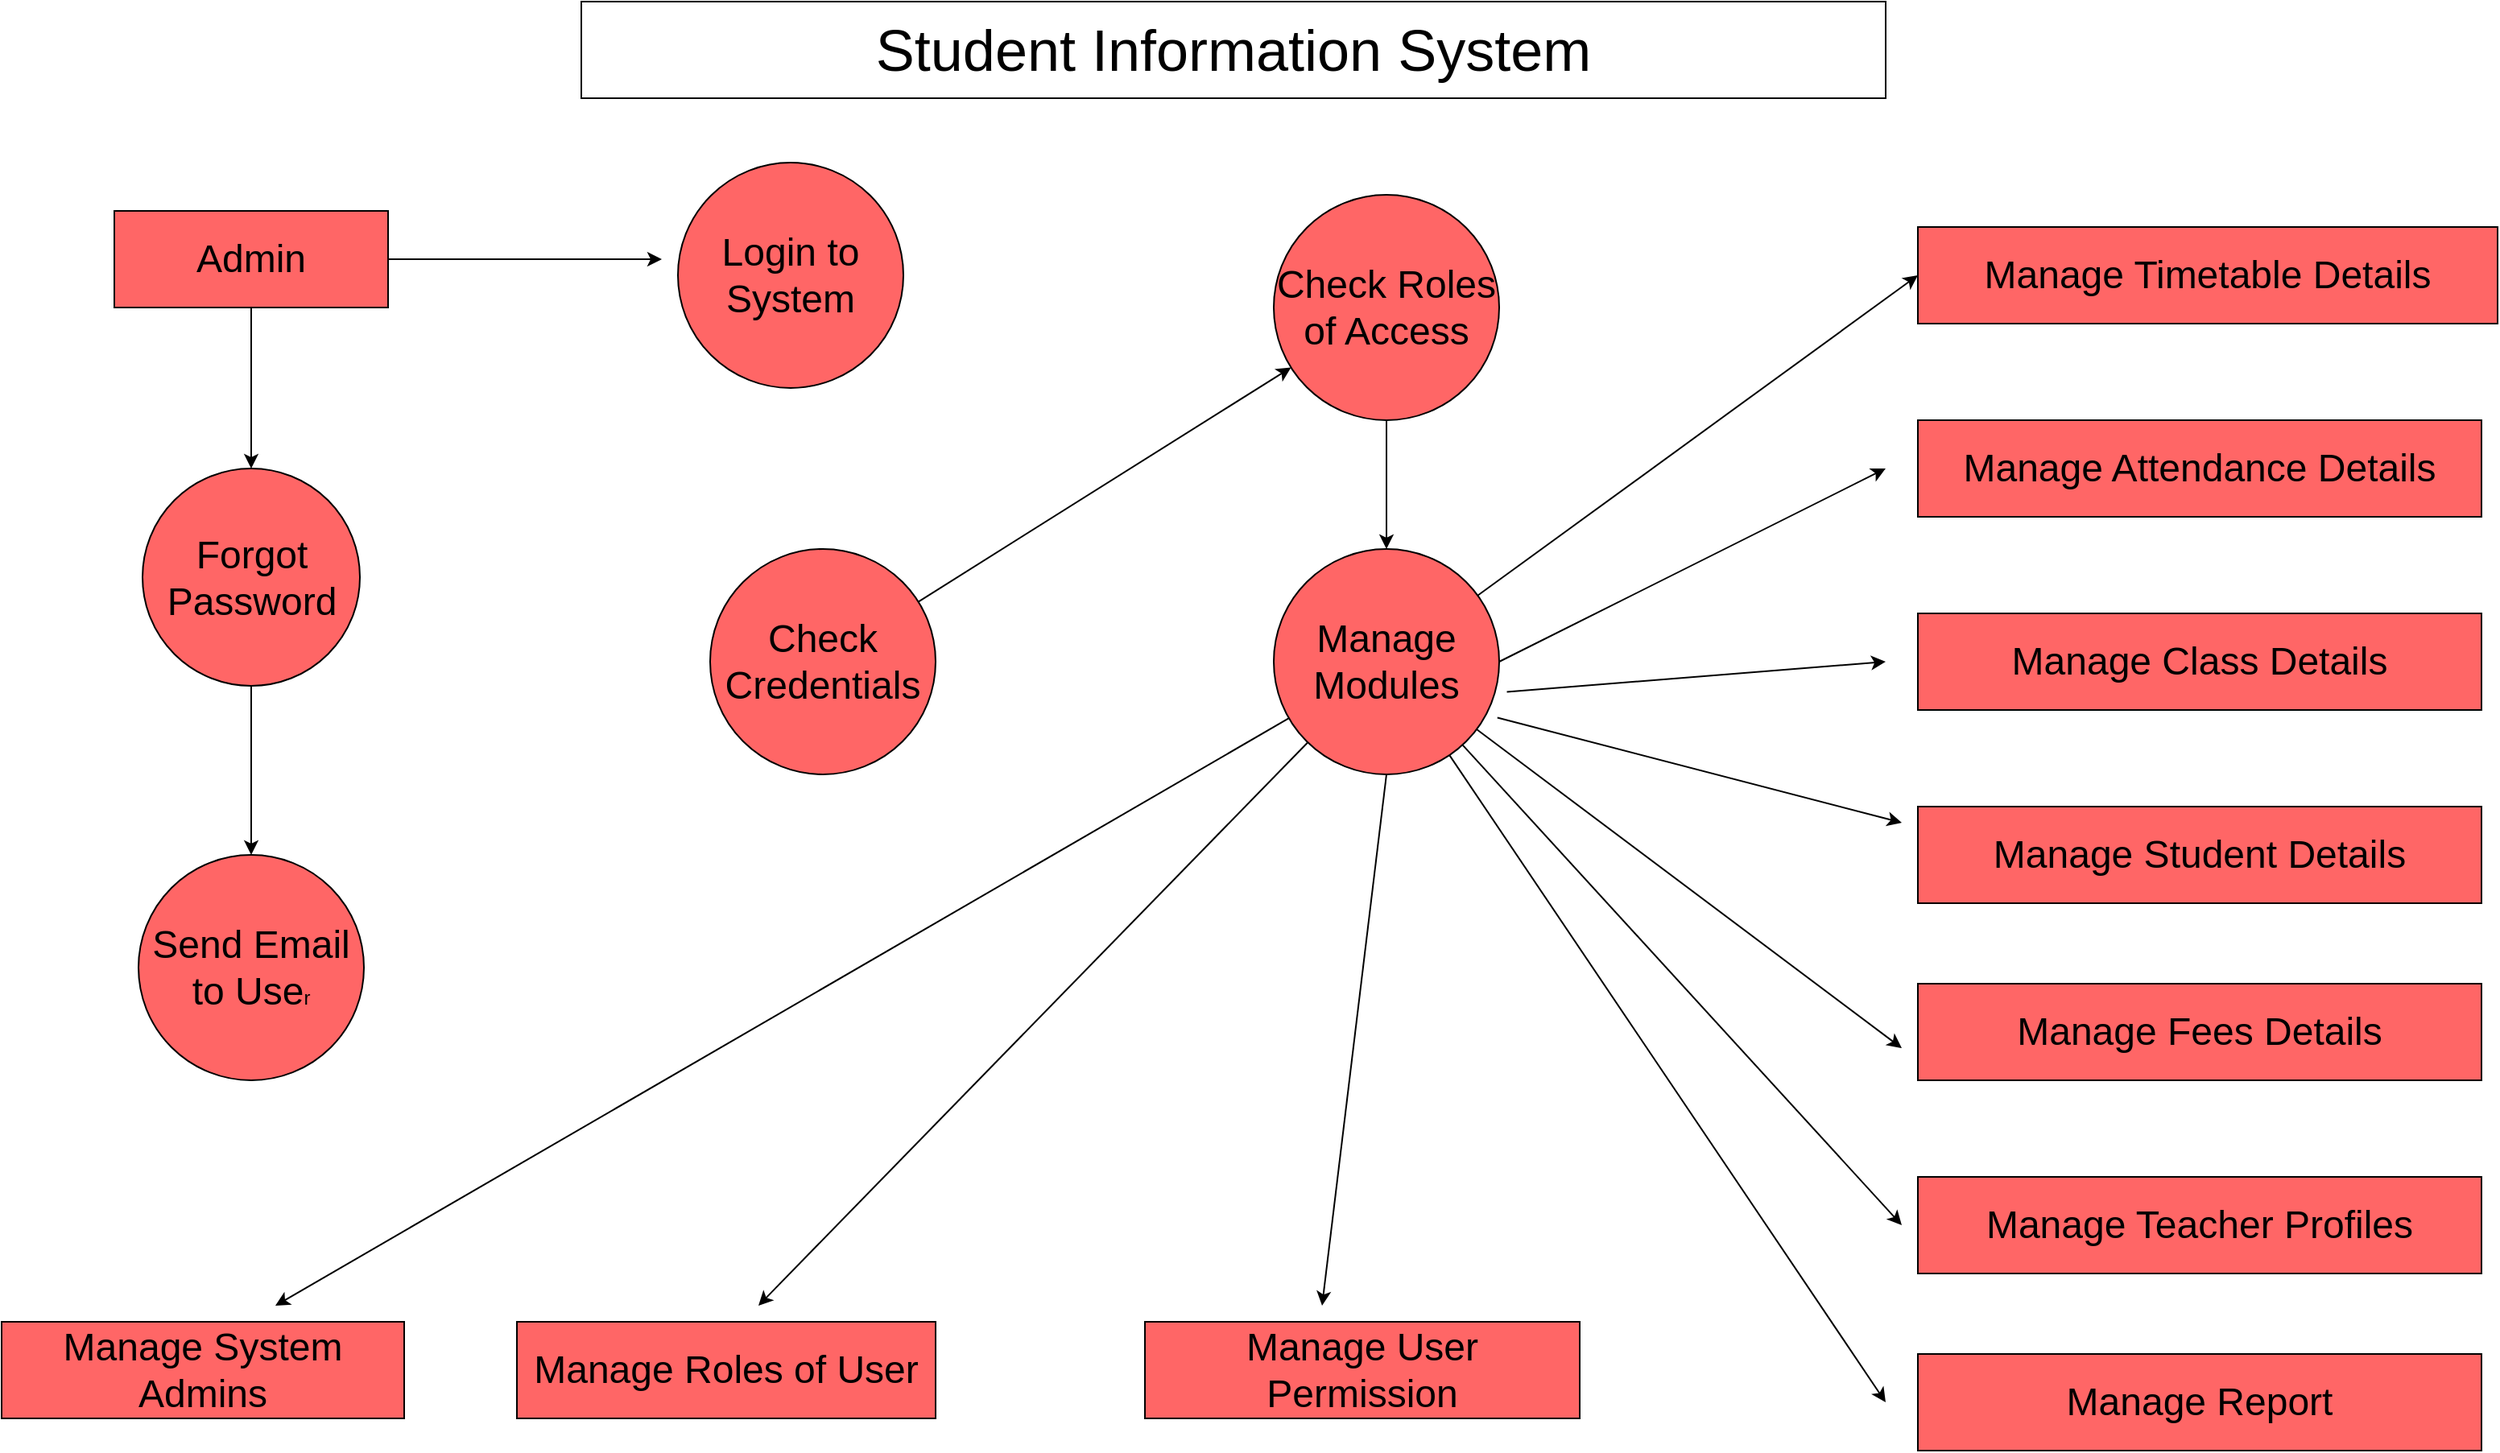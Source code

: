 <mxfile version="28.0.7">
  <diagram name="Page-1" id="LcrWXw8X3sOXEg6AJ9rw">
    <mxGraphModel dx="1802" dy="2090" grid="1" gridSize="10" guides="1" tooltips="1" connect="1" arrows="1" fold="1" page="1" pageScale="1" pageWidth="850" pageHeight="1100" math="0" shadow="0">
      <root>
        <mxCell id="0" />
        <mxCell id="1" parent="0" />
        <mxCell id="V4nRgCfWSSUk7i4Xiw2p-1" value="&lt;font style=&quot;font-size: 36px;&quot;&gt;Student Information System&lt;/font&gt;" style="rounded=0;whiteSpace=wrap;html=1;" vertex="1" parent="1">
          <mxGeometry x="460" y="-1070" width="810" height="60" as="geometry" />
        </mxCell>
        <mxCell id="V4nRgCfWSSUk7i4Xiw2p-22" value="" style="edgeStyle=orthogonalEdgeStyle;rounded=0;orthogonalLoop=1;jettySize=auto;html=1;" edge="1" parent="1" source="V4nRgCfWSSUk7i4Xiw2p-2" target="V4nRgCfWSSUk7i4Xiw2p-3">
          <mxGeometry relative="1" as="geometry" />
        </mxCell>
        <mxCell id="V4nRgCfWSSUk7i4Xiw2p-51" style="edgeStyle=orthogonalEdgeStyle;rounded=0;orthogonalLoop=1;jettySize=auto;html=1;" edge="1" parent="1" source="V4nRgCfWSSUk7i4Xiw2p-2">
          <mxGeometry relative="1" as="geometry">
            <mxPoint x="510" y="-910" as="targetPoint" />
          </mxGeometry>
        </mxCell>
        <mxCell id="V4nRgCfWSSUk7i4Xiw2p-2" value="&lt;font style=&quot;font-size: 24px;&quot;&gt;Admin&lt;/font&gt;" style="rounded=0;whiteSpace=wrap;html=1;fillColor=#FF6666;" vertex="1" parent="1">
          <mxGeometry x="170" y="-940" width="170" height="60" as="geometry" />
        </mxCell>
        <mxCell id="V4nRgCfWSSUk7i4Xiw2p-23" value="" style="edgeStyle=orthogonalEdgeStyle;rounded=0;orthogonalLoop=1;jettySize=auto;html=1;" edge="1" parent="1" source="V4nRgCfWSSUk7i4Xiw2p-3" target="V4nRgCfWSSUk7i4Xiw2p-4">
          <mxGeometry relative="1" as="geometry" />
        </mxCell>
        <mxCell id="V4nRgCfWSSUk7i4Xiw2p-3" value="&lt;div&gt;&lt;font style=&quot;font-size: 24px;&quot;&gt;Forgot Password&lt;/font&gt;&lt;/div&gt;" style="ellipse;whiteSpace=wrap;html=1;aspect=fixed;fillColor=#FF6666;" vertex="1" parent="1">
          <mxGeometry x="187.5" y="-780" width="135" height="135" as="geometry" />
        </mxCell>
        <mxCell id="V4nRgCfWSSUk7i4Xiw2p-4" value="&lt;font style=&quot;font-size: 24px;&quot;&gt;Send Email to Use&lt;/font&gt;r" style="ellipse;whiteSpace=wrap;html=1;aspect=fixed;fillColor=#FF6666;" vertex="1" parent="1">
          <mxGeometry x="185" y="-540" width="140" height="140" as="geometry" />
        </mxCell>
        <mxCell id="V4nRgCfWSSUk7i4Xiw2p-5" value="&lt;font style=&quot;font-size: 24px;&quot;&gt;Login to System&lt;/font&gt;" style="ellipse;whiteSpace=wrap;html=1;aspect=fixed;fillColor=#FF6666;" vertex="1" parent="1">
          <mxGeometry x="520" y="-970" width="140" height="140" as="geometry" />
        </mxCell>
        <mxCell id="V4nRgCfWSSUk7i4Xiw2p-7" value="&lt;font style=&quot;font-size: 24px;&quot;&gt;Manage Modules&lt;/font&gt;" style="ellipse;whiteSpace=wrap;html=1;aspect=fixed;fillColor=#FF6666;" vertex="1" parent="1">
          <mxGeometry x="890" y="-730" width="140" height="140" as="geometry" />
        </mxCell>
        <mxCell id="V4nRgCfWSSUk7i4Xiw2p-45" value="" style="edgeStyle=orthogonalEdgeStyle;rounded=0;orthogonalLoop=1;jettySize=auto;html=1;" edge="1" parent="1" source="V4nRgCfWSSUk7i4Xiw2p-8" target="V4nRgCfWSSUk7i4Xiw2p-7">
          <mxGeometry relative="1" as="geometry" />
        </mxCell>
        <mxCell id="V4nRgCfWSSUk7i4Xiw2p-8" value="&lt;font style=&quot;font-size: 24px;&quot;&gt;Check Roles of Access&lt;/font&gt;" style="ellipse;whiteSpace=wrap;html=1;aspect=fixed;fillColor=#FF6666;" vertex="1" parent="1">
          <mxGeometry x="890" y="-950" width="140" height="140" as="geometry" />
        </mxCell>
        <mxCell id="V4nRgCfWSSUk7i4Xiw2p-10" value="&lt;font style=&quot;font-size: 24px;&quot;&gt;Manage System Admins&lt;/font&gt;" style="rounded=0;whiteSpace=wrap;html=1;fillColor=#FF6666;" vertex="1" parent="1">
          <mxGeometry x="100" y="-250" width="250" height="60" as="geometry" />
        </mxCell>
        <mxCell id="V4nRgCfWSSUk7i4Xiw2p-11" value="&lt;font style=&quot;font-size: 24px;&quot;&gt;Manage Roles of User&lt;/font&gt;" style="rounded=0;whiteSpace=wrap;html=1;fillColor=#FF6666;" vertex="1" parent="1">
          <mxGeometry x="420" y="-250" width="260" height="60" as="geometry" />
        </mxCell>
        <mxCell id="V4nRgCfWSSUk7i4Xiw2p-12" value="&lt;font style=&quot;font-size: 24px;&quot;&gt;Manage User Permission&lt;/font&gt;" style="rounded=0;whiteSpace=wrap;html=1;fillColor=#FF6666;" vertex="1" parent="1">
          <mxGeometry x="810" y="-250" width="270" height="60" as="geometry" />
        </mxCell>
        <mxCell id="V4nRgCfWSSUk7i4Xiw2p-13" value="&lt;font style=&quot;font-size: 24px;&quot;&gt;Manage Timetable Details&lt;/font&gt;" style="rounded=0;whiteSpace=wrap;html=1;fillColor=#FF6666;" vertex="1" parent="1">
          <mxGeometry x="1290" y="-930" width="360" height="60" as="geometry" />
        </mxCell>
        <mxCell id="V4nRgCfWSSUk7i4Xiw2p-14" value="&lt;font style=&quot;font-size: 24px;&quot;&gt;Manage Attendance Details&lt;/font&gt;" style="rounded=0;whiteSpace=wrap;html=1;fillColor=#FF6666;" vertex="1" parent="1">
          <mxGeometry x="1290" y="-810" width="350" height="60" as="geometry" />
        </mxCell>
        <mxCell id="V4nRgCfWSSUk7i4Xiw2p-15" value="&lt;font style=&quot;font-size: 24px;&quot;&gt;Manage Class Details&lt;/font&gt;" style="rounded=0;whiteSpace=wrap;html=1;fillColor=#FF6666;" vertex="1" parent="1">
          <mxGeometry x="1290" y="-690" width="350" height="60" as="geometry" />
        </mxCell>
        <mxCell id="V4nRgCfWSSUk7i4Xiw2p-18" value="&lt;font style=&quot;font-size: 24px;&quot;&gt;Manage Student Details&lt;/font&gt;" style="rounded=0;whiteSpace=wrap;html=1;fillColor=#FF6666;" vertex="1" parent="1">
          <mxGeometry x="1290" y="-570" width="350" height="60" as="geometry" />
        </mxCell>
        <mxCell id="V4nRgCfWSSUk7i4Xiw2p-19" value="&lt;font style=&quot;font-size: 24px;&quot;&gt;Manage Fees Details&lt;/font&gt;" style="rounded=0;whiteSpace=wrap;html=1;fillColor=#FF6666;" vertex="1" parent="1">
          <mxGeometry x="1290" y="-460" width="350" height="60" as="geometry" />
        </mxCell>
        <mxCell id="V4nRgCfWSSUk7i4Xiw2p-20" value="&lt;font style=&quot;font-size: 24px;&quot;&gt;Manage Teacher Profiles&lt;/font&gt;" style="rounded=0;whiteSpace=wrap;html=1;fillColor=#FF6666;" vertex="1" parent="1">
          <mxGeometry x="1290" y="-340" width="350" height="60" as="geometry" />
        </mxCell>
        <mxCell id="V4nRgCfWSSUk7i4Xiw2p-21" value="&lt;font style=&quot;font-size: 24px;&quot;&gt;Manage Report&lt;/font&gt;" style="rounded=0;whiteSpace=wrap;html=1;fillColor=#FF6666;" vertex="1" parent="1">
          <mxGeometry x="1290" y="-230" width="350" height="60" as="geometry" />
        </mxCell>
        <mxCell id="V4nRgCfWSSUk7i4Xiw2p-26" style="edgeStyle=orthogonalEdgeStyle;rounded=0;orthogonalLoop=1;jettySize=auto;html=1;" edge="1" parent="1">
          <mxGeometry relative="1" as="geometry">
            <mxPoint x="660.362" y="-670.975" as="sourcePoint" />
            <mxPoint x="660.144" y="-655.523" as="targetPoint" />
          </mxGeometry>
        </mxCell>
        <mxCell id="V4nRgCfWSSUk7i4Xiw2p-27" style="edgeStyle=orthogonalEdgeStyle;rounded=0;orthogonalLoop=1;jettySize=auto;html=1;" edge="1" parent="1">
          <mxGeometry relative="1" as="geometry">
            <mxPoint x="660.362" y="-670.975" as="sourcePoint" />
            <mxPoint x="660.144" y="-655.523" as="targetPoint" />
          </mxGeometry>
        </mxCell>
        <mxCell id="V4nRgCfWSSUk7i4Xiw2p-28" value="&lt;font style=&quot;font-size: 24px;&quot;&gt;Check Credentials&lt;/font&gt;" style="ellipse;whiteSpace=wrap;html=1;aspect=fixed;fillColor=#FF6666;" vertex="1" parent="1">
          <mxGeometry x="540" y="-730" width="140" height="140" as="geometry" />
        </mxCell>
        <mxCell id="V4nRgCfWSSUk7i4Xiw2p-34" value="" style="endArrow=classic;html=1;rounded=0;entryX=0;entryY=0.5;entryDx=0;entryDy=0;" edge="1" parent="1" source="V4nRgCfWSSUk7i4Xiw2p-7" target="V4nRgCfWSSUk7i4Xiw2p-13">
          <mxGeometry width="50" height="50" relative="1" as="geometry">
            <mxPoint x="1170" y="-840" as="sourcePoint" />
            <mxPoint x="1050" y="-700" as="targetPoint" />
          </mxGeometry>
        </mxCell>
        <mxCell id="V4nRgCfWSSUk7i4Xiw2p-35" value="" style="endArrow=classic;html=1;rounded=0;exitX=1;exitY=0.5;exitDx=0;exitDy=0;" edge="1" parent="1" source="V4nRgCfWSSUk7i4Xiw2p-7">
          <mxGeometry width="50" height="50" relative="1" as="geometry">
            <mxPoint x="1060" y="-660" as="sourcePoint" />
            <mxPoint x="1270" y="-780" as="targetPoint" />
          </mxGeometry>
        </mxCell>
        <mxCell id="V4nRgCfWSSUk7i4Xiw2p-36" value="" style="endArrow=classic;html=1;rounded=0;exitX=1.034;exitY=0.634;exitDx=0;exitDy=0;exitPerimeter=0;" edge="1" parent="1" source="V4nRgCfWSSUk7i4Xiw2p-7">
          <mxGeometry width="50" height="50" relative="1" as="geometry">
            <mxPoint x="870" y="-540" as="sourcePoint" />
            <mxPoint x="1270" y="-660" as="targetPoint" />
          </mxGeometry>
        </mxCell>
        <mxCell id="V4nRgCfWSSUk7i4Xiw2p-37" value="" style="endArrow=classic;html=1;rounded=0;exitX=0.992;exitY=0.748;exitDx=0;exitDy=0;exitPerimeter=0;" edge="1" parent="1" source="V4nRgCfWSSUk7i4Xiw2p-7">
          <mxGeometry width="50" height="50" relative="1" as="geometry">
            <mxPoint x="870" y="-540" as="sourcePoint" />
            <mxPoint x="1280" y="-560" as="targetPoint" />
          </mxGeometry>
        </mxCell>
        <mxCell id="V4nRgCfWSSUk7i4Xiw2p-38" value="" style="endArrow=classic;html=1;rounded=0;" edge="1" parent="1" source="V4nRgCfWSSUk7i4Xiw2p-7">
          <mxGeometry width="50" height="50" relative="1" as="geometry">
            <mxPoint x="870" y="-540" as="sourcePoint" />
            <mxPoint x="1280" y="-420" as="targetPoint" />
          </mxGeometry>
        </mxCell>
        <mxCell id="V4nRgCfWSSUk7i4Xiw2p-39" value="" style="endArrow=classic;html=1;rounded=0;" edge="1" parent="1" source="V4nRgCfWSSUk7i4Xiw2p-7">
          <mxGeometry width="50" height="50" relative="1" as="geometry">
            <mxPoint x="870" y="-540" as="sourcePoint" />
            <mxPoint x="1280" y="-310" as="targetPoint" />
          </mxGeometry>
        </mxCell>
        <mxCell id="V4nRgCfWSSUk7i4Xiw2p-40" value="" style="endArrow=classic;html=1;rounded=0;" edge="1" parent="1" source="V4nRgCfWSSUk7i4Xiw2p-7">
          <mxGeometry width="50" height="50" relative="1" as="geometry">
            <mxPoint x="870" y="-540" as="sourcePoint" />
            <mxPoint x="1270" y="-200" as="targetPoint" />
          </mxGeometry>
        </mxCell>
        <mxCell id="V4nRgCfWSSUk7i4Xiw2p-41" value="" style="endArrow=classic;html=1;rounded=0;exitX=0.5;exitY=1;exitDx=0;exitDy=0;" edge="1" parent="1" source="V4nRgCfWSSUk7i4Xiw2p-7">
          <mxGeometry width="50" height="50" relative="1" as="geometry">
            <mxPoint x="870" y="-540" as="sourcePoint" />
            <mxPoint x="920" y="-260" as="targetPoint" />
          </mxGeometry>
        </mxCell>
        <mxCell id="V4nRgCfWSSUk7i4Xiw2p-42" value="" style="endArrow=classic;html=1;rounded=0;" edge="1" parent="1" source="V4nRgCfWSSUk7i4Xiw2p-7">
          <mxGeometry width="50" height="50" relative="1" as="geometry">
            <mxPoint x="870" y="-540" as="sourcePoint" />
            <mxPoint x="570" y="-260" as="targetPoint" />
          </mxGeometry>
        </mxCell>
        <mxCell id="V4nRgCfWSSUk7i4Xiw2p-43" value="" style="endArrow=classic;html=1;rounded=0;" edge="1" parent="1" source="V4nRgCfWSSUk7i4Xiw2p-7">
          <mxGeometry width="50" height="50" relative="1" as="geometry">
            <mxPoint x="870" y="-540" as="sourcePoint" />
            <mxPoint x="270" y="-260" as="targetPoint" />
          </mxGeometry>
        </mxCell>
        <mxCell id="V4nRgCfWSSUk7i4Xiw2p-44" value="" style="endArrow=classic;html=1;rounded=0;" edge="1" parent="1" source="V4nRgCfWSSUk7i4Xiw2p-28" target="V4nRgCfWSSUk7i4Xiw2p-8">
          <mxGeometry width="50" height="50" relative="1" as="geometry">
            <mxPoint x="870" y="-540" as="sourcePoint" />
            <mxPoint x="920" y="-590" as="targetPoint" />
          </mxGeometry>
        </mxCell>
      </root>
    </mxGraphModel>
  </diagram>
</mxfile>
